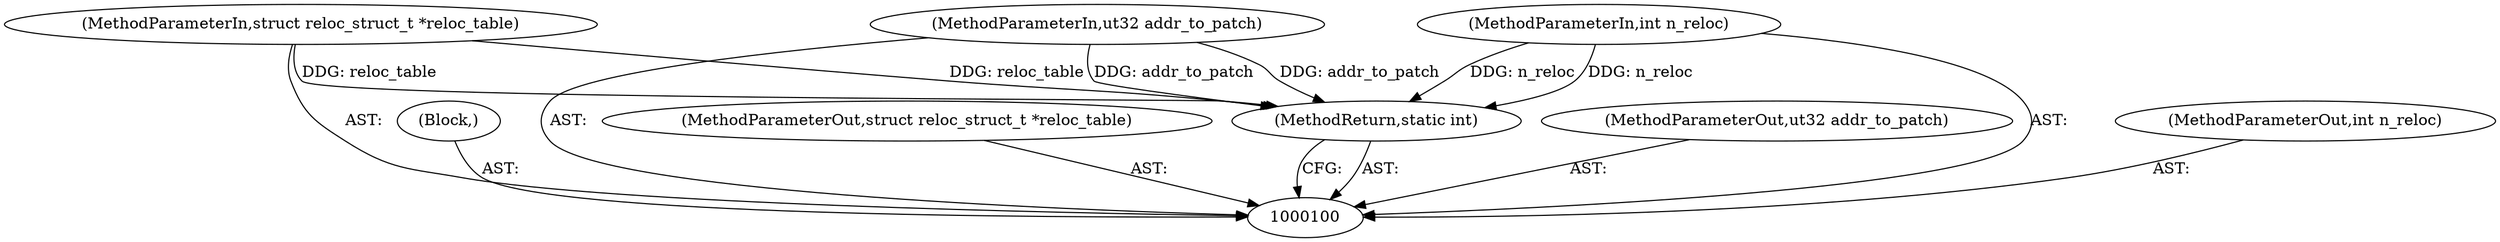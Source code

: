 digraph "0_radare2_72794dc3523bbd5bb370de3c5857cb736c387e18_1" {
"1000105" [label="(MethodReturn,static int)"];
"1000104" [label="(Block,)"];
"1000101" [label="(MethodParameterIn,struct reloc_struct_t *reloc_table)"];
"1000112" [label="(MethodParameterOut,struct reloc_struct_t *reloc_table)"];
"1000102" [label="(MethodParameterIn,ut32 addr_to_patch)"];
"1000113" [label="(MethodParameterOut,ut32 addr_to_patch)"];
"1000103" [label="(MethodParameterIn,int n_reloc)"];
"1000114" [label="(MethodParameterOut,int n_reloc)"];
"1000105" -> "1000100"  [label="AST: "];
"1000105" -> "1000100"  [label="CFG: "];
"1000103" -> "1000105"  [label="DDG: n_reloc"];
"1000102" -> "1000105"  [label="DDG: addr_to_patch"];
"1000101" -> "1000105"  [label="DDG: reloc_table"];
"1000104" -> "1000100"  [label="AST: "];
"1000101" -> "1000100"  [label="AST: "];
"1000101" -> "1000105"  [label="DDG: reloc_table"];
"1000112" -> "1000100"  [label="AST: "];
"1000102" -> "1000100"  [label="AST: "];
"1000102" -> "1000105"  [label="DDG: addr_to_patch"];
"1000113" -> "1000100"  [label="AST: "];
"1000103" -> "1000100"  [label="AST: "];
"1000103" -> "1000105"  [label="DDG: n_reloc"];
"1000114" -> "1000100"  [label="AST: "];
}
